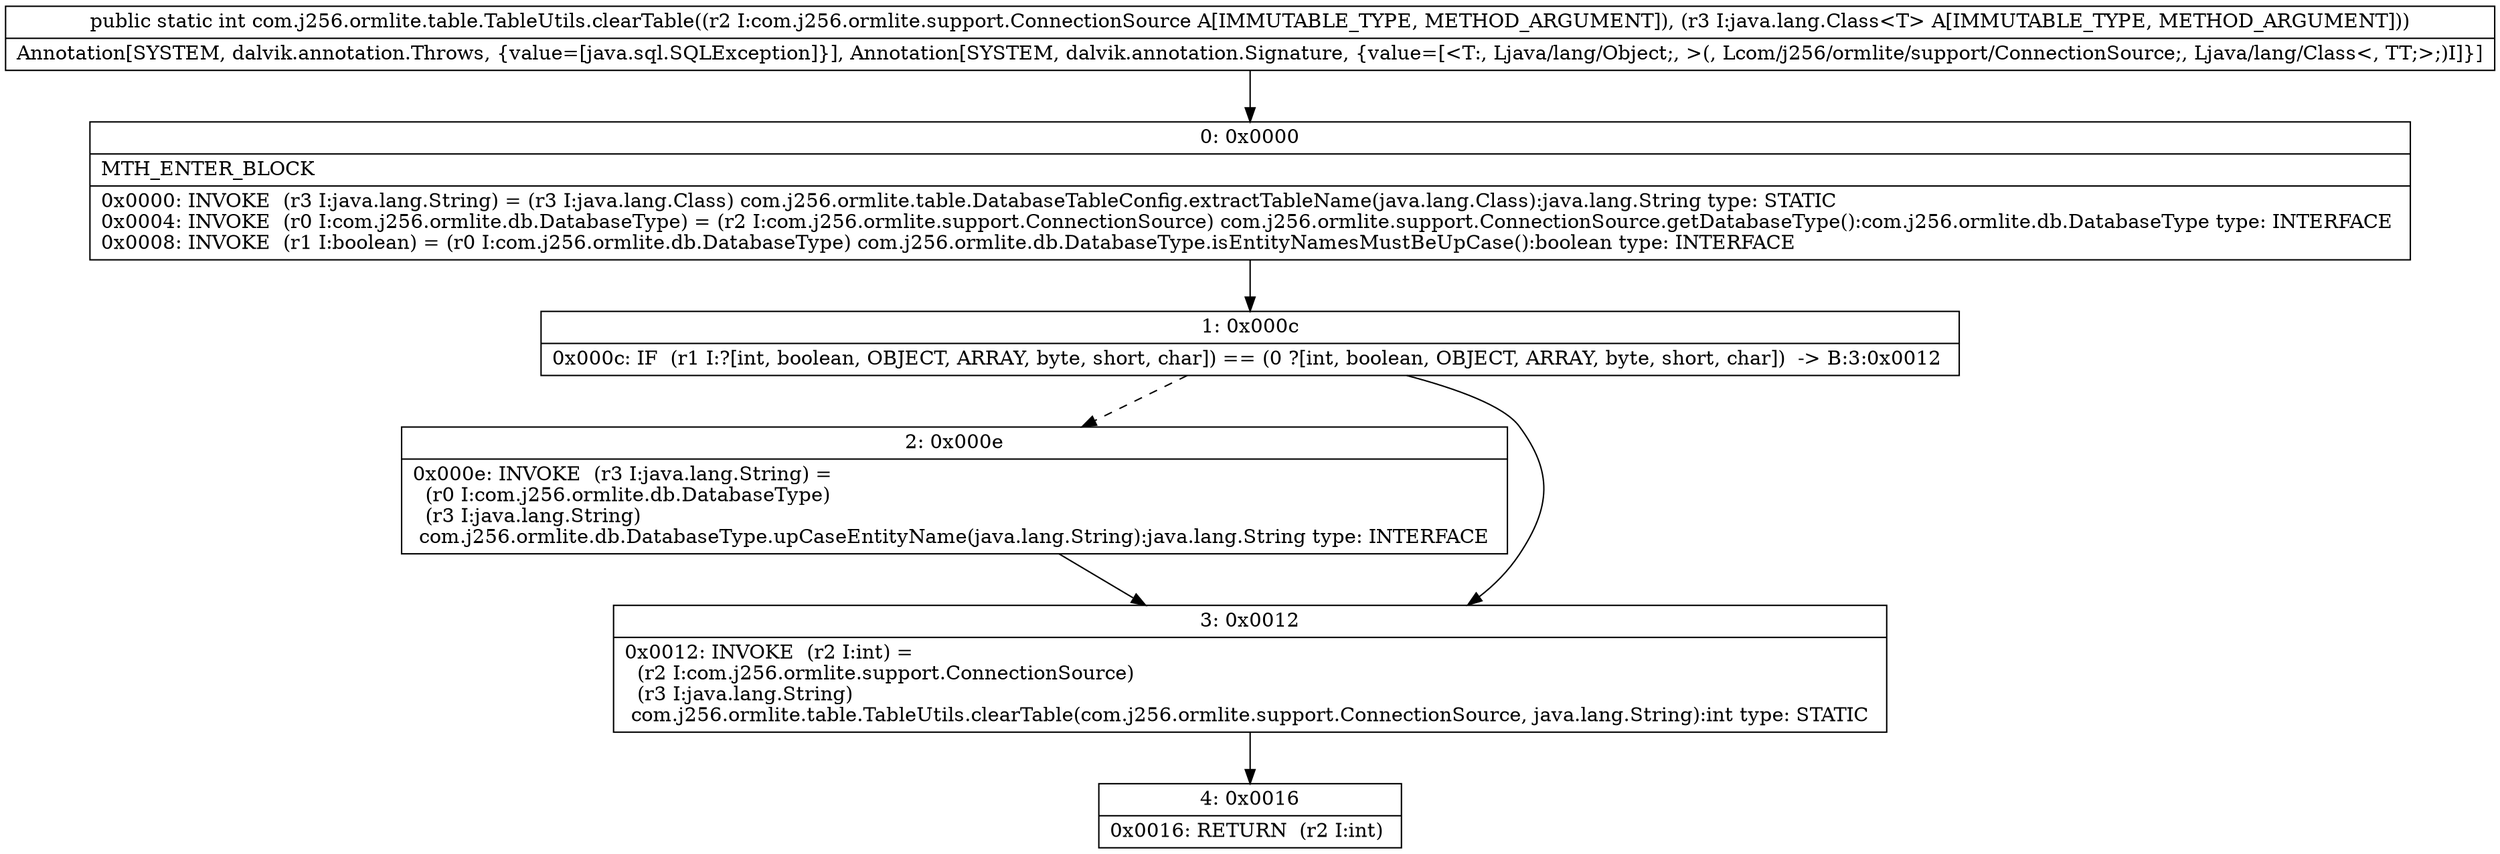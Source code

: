 digraph "CFG forcom.j256.ormlite.table.TableUtils.clearTable(Lcom\/j256\/ormlite\/support\/ConnectionSource;Ljava\/lang\/Class;)I" {
Node_0 [shape=record,label="{0\:\ 0x0000|MTH_ENTER_BLOCK\l|0x0000: INVOKE  (r3 I:java.lang.String) = (r3 I:java.lang.Class) com.j256.ormlite.table.DatabaseTableConfig.extractTableName(java.lang.Class):java.lang.String type: STATIC \l0x0004: INVOKE  (r0 I:com.j256.ormlite.db.DatabaseType) = (r2 I:com.j256.ormlite.support.ConnectionSource) com.j256.ormlite.support.ConnectionSource.getDatabaseType():com.j256.ormlite.db.DatabaseType type: INTERFACE \l0x0008: INVOKE  (r1 I:boolean) = (r0 I:com.j256.ormlite.db.DatabaseType) com.j256.ormlite.db.DatabaseType.isEntityNamesMustBeUpCase():boolean type: INTERFACE \l}"];
Node_1 [shape=record,label="{1\:\ 0x000c|0x000c: IF  (r1 I:?[int, boolean, OBJECT, ARRAY, byte, short, char]) == (0 ?[int, boolean, OBJECT, ARRAY, byte, short, char])  \-\> B:3:0x0012 \l}"];
Node_2 [shape=record,label="{2\:\ 0x000e|0x000e: INVOKE  (r3 I:java.lang.String) = \l  (r0 I:com.j256.ormlite.db.DatabaseType)\l  (r3 I:java.lang.String)\l com.j256.ormlite.db.DatabaseType.upCaseEntityName(java.lang.String):java.lang.String type: INTERFACE \l}"];
Node_3 [shape=record,label="{3\:\ 0x0012|0x0012: INVOKE  (r2 I:int) = \l  (r2 I:com.j256.ormlite.support.ConnectionSource)\l  (r3 I:java.lang.String)\l com.j256.ormlite.table.TableUtils.clearTable(com.j256.ormlite.support.ConnectionSource, java.lang.String):int type: STATIC \l}"];
Node_4 [shape=record,label="{4\:\ 0x0016|0x0016: RETURN  (r2 I:int) \l}"];
MethodNode[shape=record,label="{public static int com.j256.ormlite.table.TableUtils.clearTable((r2 I:com.j256.ormlite.support.ConnectionSource A[IMMUTABLE_TYPE, METHOD_ARGUMENT]), (r3 I:java.lang.Class\<T\> A[IMMUTABLE_TYPE, METHOD_ARGUMENT]))  | Annotation[SYSTEM, dalvik.annotation.Throws, \{value=[java.sql.SQLException]\}], Annotation[SYSTEM, dalvik.annotation.Signature, \{value=[\<T:, Ljava\/lang\/Object;, \>(, Lcom\/j256\/ormlite\/support\/ConnectionSource;, Ljava\/lang\/Class\<, TT;\>;)I]\}]\l}"];
MethodNode -> Node_0;
Node_0 -> Node_1;
Node_1 -> Node_2[style=dashed];
Node_1 -> Node_3;
Node_2 -> Node_3;
Node_3 -> Node_4;
}

